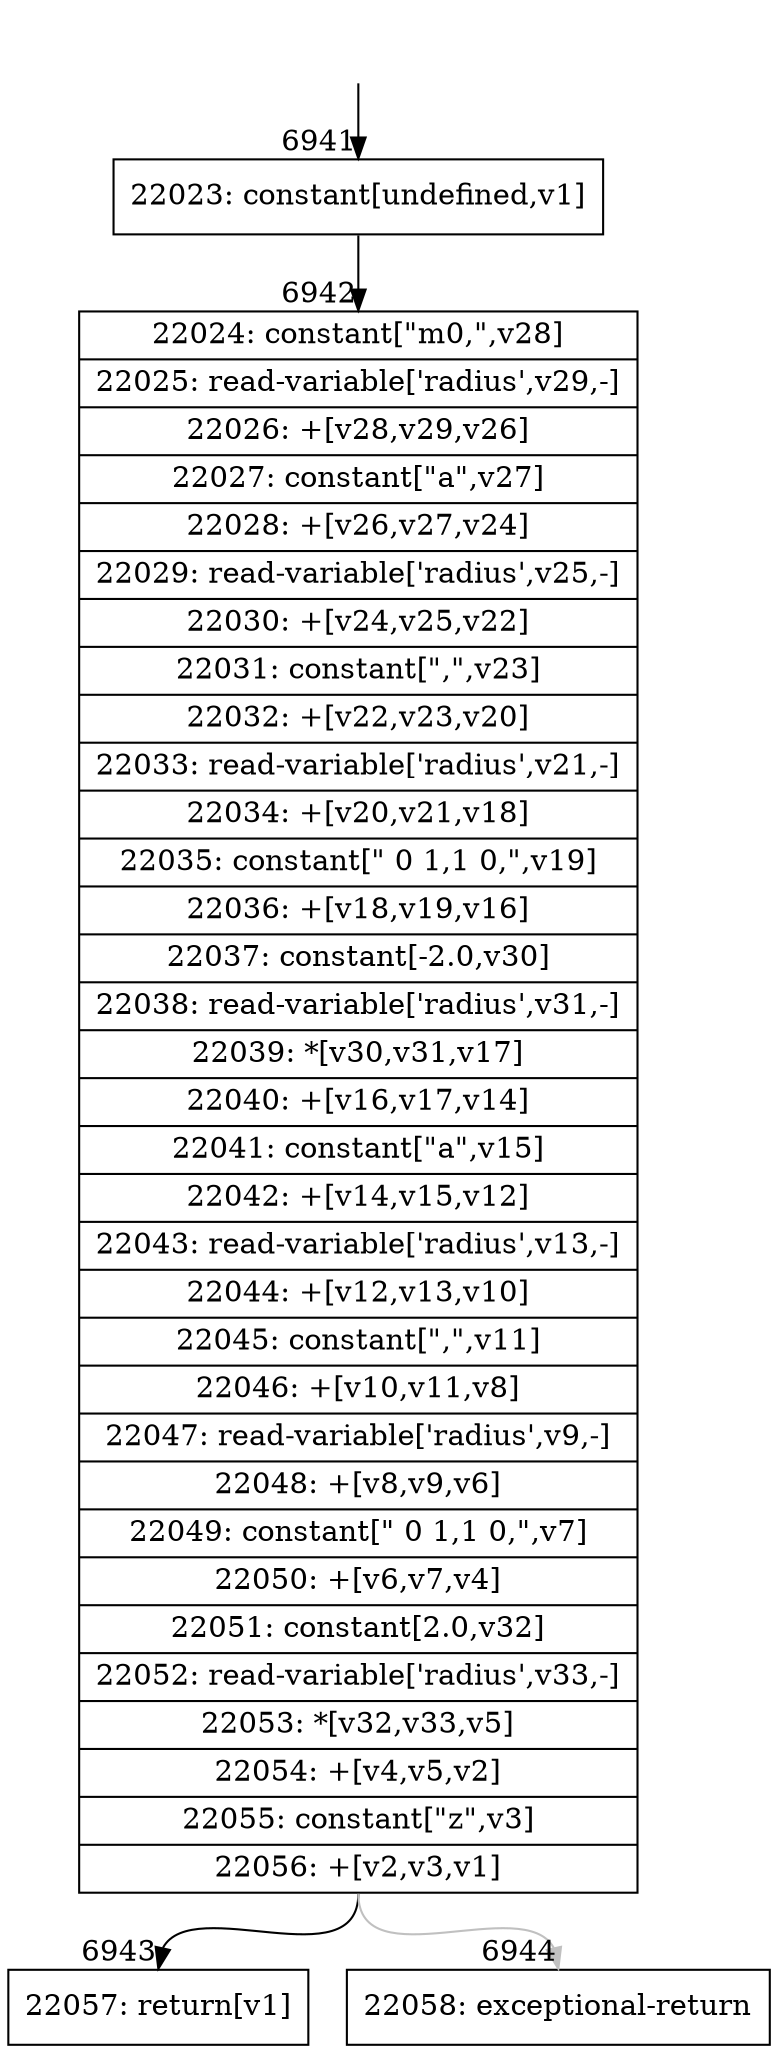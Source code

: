 digraph {
rankdir="TD"
BB_entry626[shape=none,label=""];
BB_entry626 -> BB6941 [tailport=s, headport=n, headlabel="    6941"]
BB6941 [shape=record label="{22023: constant[undefined,v1]}" ] 
BB6941 -> BB6942 [tailport=s, headport=n, headlabel="      6942"]
BB6942 [shape=record label="{22024: constant[\"m0,\",v28]|22025: read-variable['radius',v29,-]|22026: +[v28,v29,v26]|22027: constant[\"a\",v27]|22028: +[v26,v27,v24]|22029: read-variable['radius',v25,-]|22030: +[v24,v25,v22]|22031: constant[\",\",v23]|22032: +[v22,v23,v20]|22033: read-variable['radius',v21,-]|22034: +[v20,v21,v18]|22035: constant[\" 0 1,1 0,\",v19]|22036: +[v18,v19,v16]|22037: constant[-2.0,v30]|22038: read-variable['radius',v31,-]|22039: *[v30,v31,v17]|22040: +[v16,v17,v14]|22041: constant[\"a\",v15]|22042: +[v14,v15,v12]|22043: read-variable['radius',v13,-]|22044: +[v12,v13,v10]|22045: constant[\",\",v11]|22046: +[v10,v11,v8]|22047: read-variable['radius',v9,-]|22048: +[v8,v9,v6]|22049: constant[\" 0 1,1 0,\",v7]|22050: +[v6,v7,v4]|22051: constant[2.0,v32]|22052: read-variable['radius',v33,-]|22053: *[v32,v33,v5]|22054: +[v4,v5,v2]|22055: constant[\"z\",v3]|22056: +[v2,v3,v1]}" ] 
BB6942 -> BB6943 [tailport=s, headport=n, headlabel="      6943"]
BB6942 -> BB6944 [tailport=s, headport=n, color=gray, headlabel="      6944"]
BB6943 [shape=record label="{22057: return[v1]}" ] 
BB6944 [shape=record label="{22058: exceptional-return}" ] 
//#$~ 4016
}
